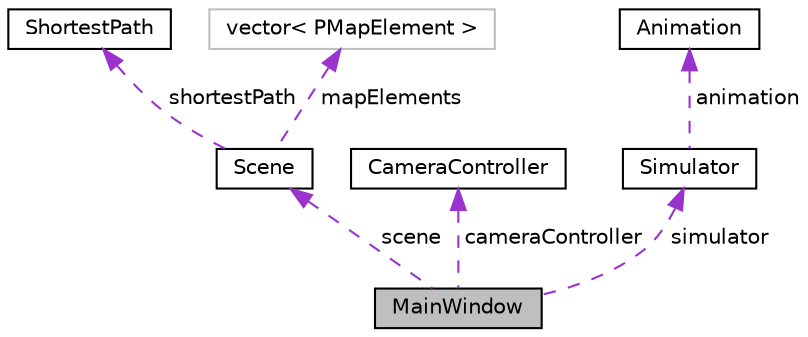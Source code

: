 digraph "MainWindow"
{
  edge [fontname="Helvetica",fontsize="10",labelfontname="Helvetica",labelfontsize="10"];
  node [fontname="Helvetica",fontsize="10",shape=record];
  Node1 [label="MainWindow",height=0.2,width=0.4,color="black", fillcolor="grey75", style="filled" fontcolor="black"];
  Node2 -> Node1 [dir="back",color="darkorchid3",fontsize="10",style="dashed",label=" scene" ,fontname="Helvetica"];
  Node2 [label="Scene",height=0.2,width=0.4,color="black", fillcolor="white", style="filled",URL="$class_scene.html",tooltip="Klasa odpowiadająca za graficzną prezentację symulacji, dziedziczy po QGraphicsScene i rysuje poszcze..."];
  Node3 -> Node2 [dir="back",color="darkorchid3",fontsize="10",style="dashed",label=" shortestPath" ,fontname="Helvetica"];
  Node3 [label="ShortestPath",height=0.2,width=0.4,color="black", fillcolor="white", style="filled",URL="$class_shortest_path.html",tooltip="Klasa odpowiadająca za wyznaczanie najkrótszej ścieżki pomiędzy elementami o podanych ID..."];
  Node4 -> Node2 [dir="back",color="darkorchid3",fontsize="10",style="dashed",label=" mapElements" ,fontname="Helvetica"];
  Node4 [label="vector\< PMapElement \>",height=0.2,width=0.4,color="grey75", fillcolor="white", style="filled"];
  Node5 -> Node1 [dir="back",color="darkorchid3",fontsize="10",style="dashed",label=" cameraController" ,fontname="Helvetica"];
  Node5 [label="CameraController",height=0.2,width=0.4,color="black", fillcolor="white", style="filled",URL="$class_camera_controller.html",tooltip="Klasa odpowiadająca za tworzenie kamer."];
  Node6 -> Node1 [dir="back",color="darkorchid3",fontsize="10",style="dashed",label=" simulator" ,fontname="Helvetica"];
  Node6 [label="Simulator",height=0.2,width=0.4,color="black", fillcolor="white", style="filled",URL="$class_simulator.html",tooltip="Jedna z głównych klas aplikacji, odpowiada za zarządzanie wątkami oraz sterowanie animacją..."];
  Node7 -> Node6 [dir="back",color="darkorchid3",fontsize="10",style="dashed",label=" animation" ,fontname="Helvetica"];
  Node7 [label="Animation",height=0.2,width=0.4,color="black", fillcolor="white", style="filled",URL="$class_animation.html",tooltip="Klasa odpowiadająca za trzy podstawowe wątki animacji: aktualizacja położenia pojazdów i pieszych..."];
}
